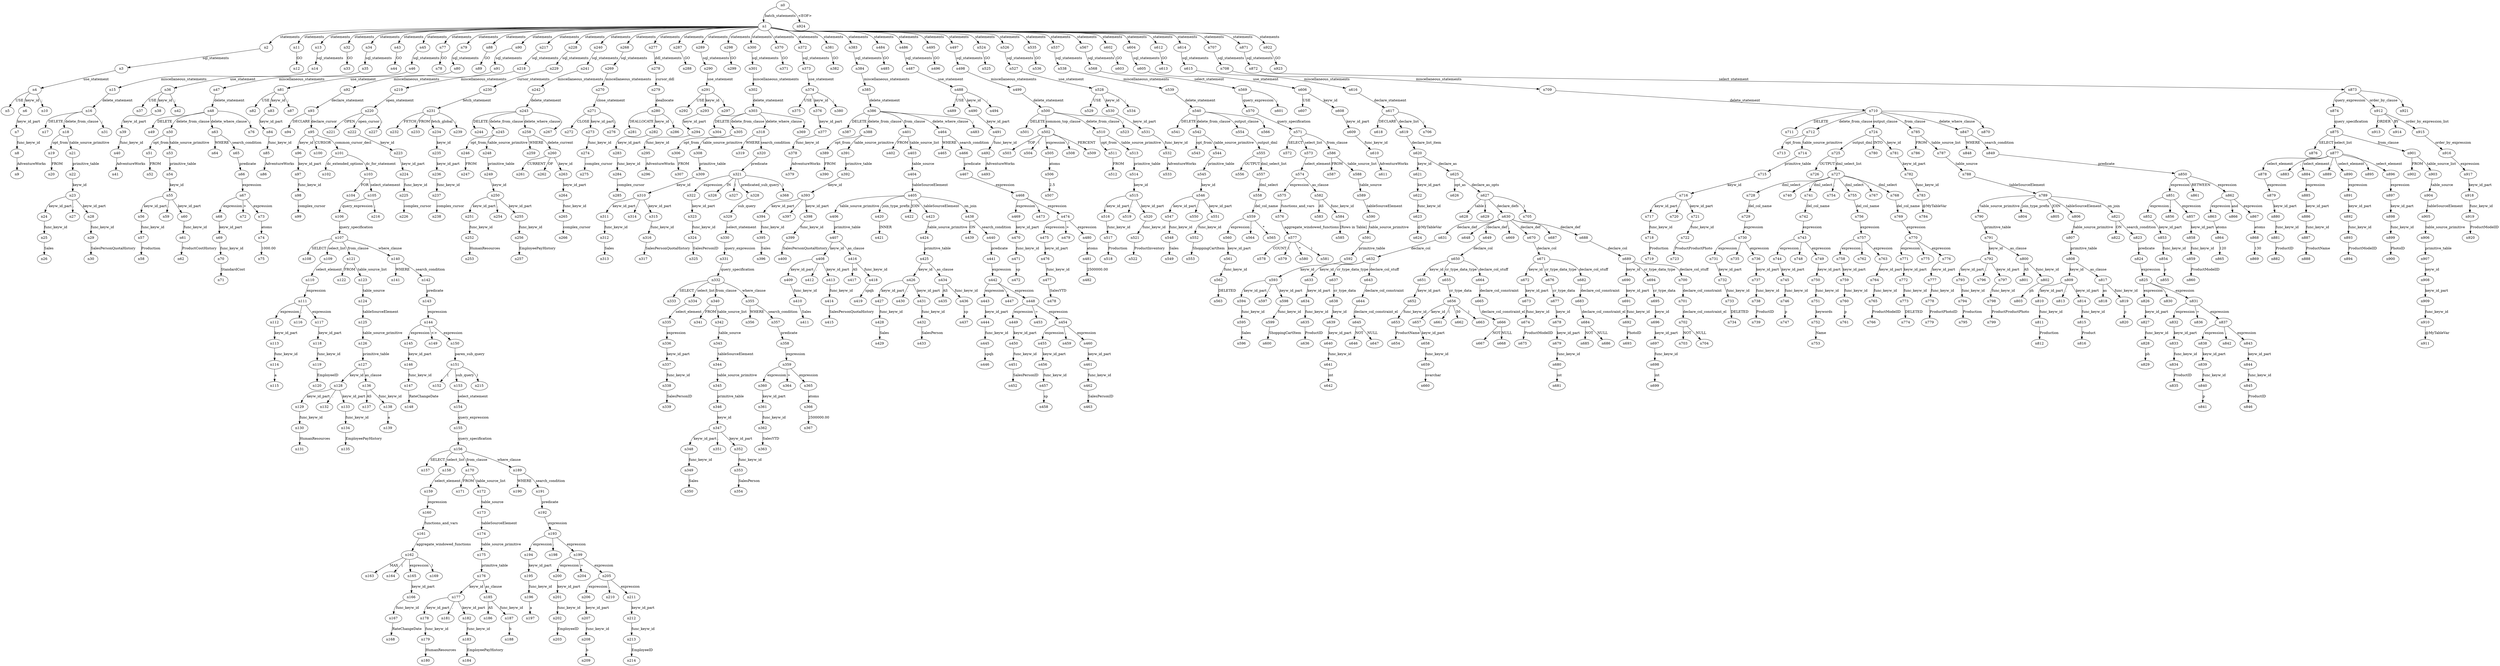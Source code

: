 digraph ParseTree {
  n0 -> n1 [label="batch_statements"];
  n1 -> n2 [label="statements"];
  n2 -> n3 [label="sql_statements"];
  n3 -> n4 [label="use_statement"];
  n4 -> n5 [label="USE"];
  n4 -> n6 [label="keyw_id"];
  n6 -> n7 [label="keyw_id_part"];
  n7 -> n8 [label="func_keyw_id"];
  n8 -> n9 [label="AdventureWorks"];
  n4 -> n10 [label=";"];
  n1 -> n11 [label="statements"];
  n11 -> n12 [label="GO"];
  n1 -> n13 [label="statements"];
  n13 -> n14 [label="sql_statements"];
  n14 -> n15 [label="miscellaneous_statements"];
  n15 -> n16 [label="delete_statement"];
  n16 -> n17 [label="DELETE"];
  n16 -> n18 [label="delete_from_clause"];
  n18 -> n19 [label="opt_from"];
  n19 -> n20 [label="FROM"];
  n18 -> n21 [label="table_source_primitive"];
  n21 -> n22 [label="primitive_table"];
  n22 -> n23 [label="keyw_id"];
  n23 -> n24 [label="keyw_id_part"];
  n24 -> n25 [label="func_keyw_id"];
  n25 -> n26 [label="Sales"];
  n23 -> n27 [label="."];
  n23 -> n28 [label="keyw_id_part"];
  n28 -> n29 [label="func_keyw_id"];
  n29 -> n30 [label="SalesPersonQuotaHistory"];
  n16 -> n31 [label=";"];
  n1 -> n32 [label="statements"];
  n32 -> n33 [label="GO"];
  n1 -> n34 [label="statements"];
  n34 -> n35 [label="sql_statements"];
  n35 -> n36 [label="use_statement"];
  n36 -> n37 [label="USE"];
  n36 -> n38 [label="keyw_id"];
  n38 -> n39 [label="keyw_id_part"];
  n39 -> n40 [label="func_keyw_id"];
  n40 -> n41 [label="AdventureWorks"];
  n36 -> n42 [label=";"];
  n1 -> n43 [label="statements"];
  n43 -> n44 [label="GO"];
  n1 -> n45 [label="statements"];
  n45 -> n46 [label="sql_statements"];
  n46 -> n47 [label="miscellaneous_statements"];
  n47 -> n48 [label="delete_statement"];
  n48 -> n49 [label="DELETE"];
  n48 -> n50 [label="delete_from_clause"];
  n50 -> n51 [label="opt_from"];
  n51 -> n52 [label="FROM"];
  n50 -> n53 [label="table_source_primitive"];
  n53 -> n54 [label="primitive_table"];
  n54 -> n55 [label="keyw_id"];
  n55 -> n56 [label="keyw_id_part"];
  n56 -> n57 [label="func_keyw_id"];
  n57 -> n58 [label="Production"];
  n55 -> n59 [label="."];
  n55 -> n60 [label="keyw_id_part"];
  n60 -> n61 [label="func_keyw_id"];
  n61 -> n62 [label="ProductCostHistory"];
  n48 -> n63 [label="delete_where_clause"];
  n63 -> n64 [label="WHERE"];
  n63 -> n65 [label="search_condition"];
  n65 -> n66 [label="predicate"];
  n66 -> n67 [label="expression"];
  n67 -> n68 [label="expression"];
  n68 -> n69 [label="keyw_id_part"];
  n69 -> n70 [label="func_keyw_id"];
  n70 -> n71 [label="StandardCost"];
  n67 -> n72 [label=">"];
  n67 -> n73 [label="expression"];
  n73 -> n74 [label="atoms"];
  n74 -> n75 [label="1000.00"];
  n48 -> n76 [label=";"];
  n1 -> n77 [label="statements"];
  n77 -> n78 [label="GO"];
  n1 -> n79 [label="statements"];
  n79 -> n80 [label="sql_statements"];
  n80 -> n81 [label="use_statement"];
  n81 -> n82 [label="USE"];
  n81 -> n83 [label="keyw_id"];
  n83 -> n84 [label="keyw_id_part"];
  n84 -> n85 [label="func_keyw_id"];
  n85 -> n86 [label="AdventureWorks"];
  n81 -> n87 [label=";"];
  n1 -> n88 [label="statements"];
  n88 -> n89 [label="GO"];
  n1 -> n90 [label="statements"];
  n90 -> n91 [label="sql_statements"];
  n91 -> n92 [label="miscellaneous_statements"];
  n92 -> n93 [label="declare_statement"];
  n93 -> n94 [label="DECLARE"];
  n93 -> n95 [label="declare_cursor"];
  n95 -> n96 [label="keyw_id"];
  n96 -> n97 [label="keyw_id_part"];
  n97 -> n98 [label="func_keyw_id"];
  n98 -> n99 [label="complex_cursor"];
  n95 -> n100 [label="CURSOR"];
  n95 -> n101 [label="common_cursor_decl"];
  n101 -> n102 [label="dc_extended_options"];
  n101 -> n103 [label="dc_for_statement"];
  n103 -> n104 [label="FOR"];
  n103 -> n105 [label="select_statement"];
  n105 -> n106 [label="query_expression"];
  n106 -> n107 [label="query_specification"];
  n107 -> n108 [label="SELECT"];
  n107 -> n109 [label="select_list"];
  n109 -> n110 [label="select_element"];
  n110 -> n111 [label="expression"];
  n111 -> n112 [label="expression"];
  n112 -> n113 [label="keyw_id_part"];
  n113 -> n114 [label="func_keyw_id"];
  n114 -> n115 [label="a"];
  n111 -> n116 [label="."];
  n111 -> n117 [label="expression"];
  n117 -> n118 [label="keyw_id_part"];
  n118 -> n119 [label="func_keyw_id"];
  n119 -> n120 [label="EmployeeID"];
  n107 -> n121 [label="from_clause"];
  n121 -> n122 [label="FROM"];
  n121 -> n123 [label="table_source_list"];
  n123 -> n124 [label="table_source"];
  n124 -> n125 [label="tableSourceElement"];
  n125 -> n126 [label="table_source_primitive"];
  n126 -> n127 [label="primitive_table"];
  n127 -> n128 [label="keyw_id"];
  n128 -> n129 [label="keyw_id_part"];
  n129 -> n130 [label="func_keyw_id"];
  n130 -> n131 [label="HumanResources"];
  n128 -> n132 [label="."];
  n128 -> n133 [label="keyw_id_part"];
  n133 -> n134 [label="func_keyw_id"];
  n134 -> n135 [label="EmployeePayHistory"];
  n127 -> n136 [label="as_clause"];
  n136 -> n137 [label="AS"];
  n136 -> n138 [label="func_keyw_id"];
  n138 -> n139 [label="a"];
  n107 -> n140 [label="where_clause"];
  n140 -> n141 [label="WHERE"];
  n140 -> n142 [label="search_condition"];
  n142 -> n143 [label="predicate"];
  n143 -> n144 [label="expression"];
  n144 -> n145 [label="expression"];
  n145 -> n146 [label="keyw_id_part"];
  n146 -> n147 [label="func_keyw_id"];
  n147 -> n148 [label="RateChangeDate"];
  n144 -> n149 [label="<>"];
  n144 -> n150 [label="expression"];
  n150 -> n151 [label="paren_sub_query"];
  n151 -> n152 [label="("];
  n151 -> n153 [label="sub_query"];
  n153 -> n154 [label="select_statement"];
  n154 -> n155 [label="query_expression"];
  n155 -> n156 [label="query_specification"];
  n156 -> n157 [label="SELECT"];
  n156 -> n158 [label="select_list"];
  n158 -> n159 [label="select_element"];
  n159 -> n160 [label="expression"];
  n160 -> n161 [label="functions_and_vars"];
  n161 -> n162 [label="aggregate_windowed_functions"];
  n162 -> n163 [label="MAX"];
  n162 -> n164 [label="("];
  n162 -> n165 [label="expression"];
  n165 -> n166 [label="keyw_id_part"];
  n166 -> n167 [label="func_keyw_id"];
  n167 -> n168 [label="RateChangeDate"];
  n162 -> n169 [label=")"];
  n156 -> n170 [label="from_clause"];
  n170 -> n171 [label="FROM"];
  n170 -> n172 [label="table_source_list"];
  n172 -> n173 [label="table_source"];
  n173 -> n174 [label="tableSourceElement"];
  n174 -> n175 [label="table_source_primitive"];
  n175 -> n176 [label="primitive_table"];
  n176 -> n177 [label="keyw_id"];
  n177 -> n178 [label="keyw_id_part"];
  n178 -> n179 [label="func_keyw_id"];
  n179 -> n180 [label="HumanResources"];
  n177 -> n181 [label="."];
  n177 -> n182 [label="keyw_id_part"];
  n182 -> n183 [label="func_keyw_id"];
  n183 -> n184 [label="EmployeePayHistory"];
  n176 -> n185 [label="as_clause"];
  n185 -> n186 [label="AS"];
  n185 -> n187 [label="func_keyw_id"];
  n187 -> n188 [label="b"];
  n156 -> n189 [label="where_clause"];
  n189 -> n190 [label="WHERE"];
  n189 -> n191 [label="search_condition"];
  n191 -> n192 [label="predicate"];
  n192 -> n193 [label="expression"];
  n193 -> n194 [label="expression"];
  n194 -> n195 [label="keyw_id_part"];
  n195 -> n196 [label="func_keyw_id"];
  n196 -> n197 [label="a"];
  n193 -> n198 [label="."];
  n193 -> n199 [label="expression"];
  n199 -> n200 [label="expression"];
  n200 -> n201 [label="keyw_id_part"];
  n201 -> n202 [label="func_keyw_id"];
  n202 -> n203 [label="EmployeeID"];
  n199 -> n204 [label="="];
  n199 -> n205 [label="expression"];
  n205 -> n206 [label="expression"];
  n206 -> n207 [label="keyw_id_part"];
  n207 -> n208 [label="func_keyw_id"];
  n208 -> n209 [label="b"];
  n205 -> n210 [label="."];
  n205 -> n211 [label="expression"];
  n211 -> n212 [label="keyw_id_part"];
  n212 -> n213 [label="func_keyw_id"];
  n213 -> n214 [label="EmployeeID"];
  n151 -> n215 [label=")"];
  n105 -> n216 [label=";"];
  n1 -> n217 [label="statements"];
  n217 -> n218 [label="sql_statements"];
  n218 -> n219 [label="miscellaneous_statements"];
  n219 -> n220 [label="open_statement"];
  n220 -> n221 [label="OPEN"];
  n220 -> n222 [label="open_cursor"];
  n222 -> n223 [label="keyw_id"];
  n223 -> n224 [label="keyw_id_part"];
  n224 -> n225 [label="func_keyw_id"];
  n225 -> n226 [label="complex_cursor"];
  n220 -> n227 [label=";"];
  n1 -> n228 [label="statements"];
  n228 -> n229 [label="sql_statements"];
  n229 -> n230 [label="cursor_statements"];
  n230 -> n231 [label="fetch_statement"];
  n231 -> n232 [label="FETCH"];
  n231 -> n233 [label="FROM"];
  n231 -> n234 [label="fetch_global"];
  n234 -> n235 [label="keyw_id"];
  n235 -> n236 [label="keyw_id_part"];
  n236 -> n237 [label="func_keyw_id"];
  n237 -> n238 [label="complex_cursor"];
  n231 -> n239 [label=";"];
  n1 -> n240 [label="statements"];
  n240 -> n241 [label="sql_statements"];
  n241 -> n242 [label="miscellaneous_statements"];
  n242 -> n243 [label="delete_statement"];
  n243 -> n244 [label="DELETE"];
  n243 -> n245 [label="delete_from_clause"];
  n245 -> n246 [label="opt_from"];
  n246 -> n247 [label="FROM"];
  n245 -> n248 [label="table_source_primitive"];
  n248 -> n249 [label="primitive_table"];
  n249 -> n250 [label="keyw_id"];
  n250 -> n251 [label="keyw_id_part"];
  n251 -> n252 [label="func_keyw_id"];
  n252 -> n253 [label="HumanResources"];
  n250 -> n254 [label="."];
  n250 -> n255 [label="keyw_id_part"];
  n255 -> n256 [label="func_keyw_id"];
  n256 -> n257 [label="EmployeePayHistory"];
  n243 -> n258 [label="delete_where_clause"];
  n258 -> n259 [label="WHERE"];
  n258 -> n260 [label="delete_current"];
  n260 -> n261 [label="CURRENT"];
  n260 -> n262 [label="OF"];
  n260 -> n263 [label="keyw_id"];
  n263 -> n264 [label="keyw_id_part"];
  n264 -> n265 [label="func_keyw_id"];
  n265 -> n266 [label="complex_cursor"];
  n243 -> n267 [label=";"];
  n1 -> n268 [label="statements"];
  n268 -> n269 [label="sql_statements"];
  n269 -> n270 [label="miscellaneous_statements"];
  n270 -> n271 [label="close_statement"];
  n271 -> n272 [label="CLOSE"];
  n271 -> n273 [label="keyw_id_part"];
  n273 -> n274 [label="func_keyw_id"];
  n274 -> n275 [label="complex_cursor"];
  n271 -> n276 [label=";"];
  n1 -> n277 [label="statements"];
  n277 -> n278 [label="ddl_statements"];
  n278 -> n279 [label="cursor_ddl"];
  n279 -> n280 [label="deallocate"];
  n280 -> n281 [label="DEALLOCATE"];
  n280 -> n282 [label="keyw_id"];
  n282 -> n283 [label="keyw_id_part"];
  n283 -> n284 [label="func_keyw_id"];
  n284 -> n285 [label="complex_cursor"];
  n280 -> n286 [label=";"];
  n1 -> n287 [label="statements"];
  n287 -> n288 [label="GO"];
  n1 -> n289 [label="statements"];
  n289 -> n290 [label="sql_statements"];
  n290 -> n291 [label="use_statement"];
  n291 -> n292 [label="USE"];
  n291 -> n293 [label="keyw_id"];
  n293 -> n294 [label="keyw_id_part"];
  n294 -> n295 [label="func_keyw_id"];
  n295 -> n296 [label="AdventureWorks"];
  n291 -> n297 [label=";"];
  n1 -> n298 [label="statements"];
  n298 -> n299 [label="GO"];
  n1 -> n300 [label="statements"];
  n300 -> n301 [label="sql_statements"];
  n301 -> n302 [label="miscellaneous_statements"];
  n302 -> n303 [label="delete_statement"];
  n303 -> n304 [label="DELETE"];
  n303 -> n305 [label="delete_from_clause"];
  n305 -> n306 [label="opt_from"];
  n306 -> n307 [label="FROM"];
  n305 -> n308 [label="table_source_primitive"];
  n308 -> n309 [label="primitive_table"];
  n309 -> n310 [label="keyw_id"];
  n310 -> n311 [label="keyw_id_part"];
  n311 -> n312 [label="func_keyw_id"];
  n312 -> n313 [label="Sales"];
  n310 -> n314 [label="."];
  n310 -> n315 [label="keyw_id_part"];
  n315 -> n316 [label="func_keyw_id"];
  n316 -> n317 [label="SalesPersonQuotaHistory"];
  n303 -> n318 [label="delete_where_clause"];
  n318 -> n319 [label="WHERE"];
  n318 -> n320 [label="search_condition"];
  n320 -> n321 [label="predicate"];
  n321 -> n322 [label="expression"];
  n322 -> n323 [label="keyw_id_part"];
  n323 -> n324 [label="func_keyw_id"];
  n324 -> n325 [label="SalesPersonID"];
  n321 -> n326 [label="IN"];
  n321 -> n327 [label="("];
  n321 -> n328 [label="predicated_sub_query"];
  n328 -> n329 [label="sub_query"];
  n329 -> n330 [label="select_statement"];
  n330 -> n331 [label="query_expression"];
  n331 -> n332 [label="query_specification"];
  n332 -> n333 [label="SELECT"];
  n332 -> n334 [label="select_list"];
  n334 -> n335 [label="select_element"];
  n335 -> n336 [label="expression"];
  n336 -> n337 [label="keyw_id_part"];
  n337 -> n338 [label="func_keyw_id"];
  n338 -> n339 [label="SalesPersonID"];
  n332 -> n340 [label="from_clause"];
  n340 -> n341 [label="FROM"];
  n340 -> n342 [label="table_source_list"];
  n342 -> n343 [label="table_source"];
  n343 -> n344 [label="tableSourceElement"];
  n344 -> n345 [label="table_source_primitive"];
  n345 -> n346 [label="primitive_table"];
  n346 -> n347 [label="keyw_id"];
  n347 -> n348 [label="keyw_id_part"];
  n348 -> n349 [label="func_keyw_id"];
  n349 -> n350 [label="Sales"];
  n347 -> n351 [label="."];
  n347 -> n352 [label="keyw_id_part"];
  n352 -> n353 [label="func_keyw_id"];
  n353 -> n354 [label="SalesPerson"];
  n332 -> n355 [label="where_clause"];
  n355 -> n356 [label="WHERE"];
  n355 -> n357 [label="search_condition"];
  n357 -> n358 [label="predicate"];
  n358 -> n359 [label="expression"];
  n359 -> n360 [label="expression"];
  n360 -> n361 [label="keyw_id_part"];
  n361 -> n362 [label="func_keyw_id"];
  n362 -> n363 [label="SalesYTD"];
  n359 -> n364 [label=">"];
  n359 -> n365 [label="expression"];
  n365 -> n366 [label="atoms"];
  n366 -> n367 [label="2500000.00"];
  n321 -> n368 [label=")"];
  n303 -> n369 [label=";"];
  n1 -> n370 [label="statements"];
  n370 -> n371 [label="GO"];
  n1 -> n372 [label="statements"];
  n372 -> n373 [label="sql_statements"];
  n373 -> n374 [label="use_statement"];
  n374 -> n375 [label="USE"];
  n374 -> n376 [label="keyw_id"];
  n376 -> n377 [label="keyw_id_part"];
  n377 -> n378 [label="func_keyw_id"];
  n378 -> n379 [label="AdventureWorks"];
  n374 -> n380 [label=";"];
  n1 -> n381 [label="statements"];
  n381 -> n382 [label="GO"];
  n1 -> n383 [label="statements"];
  n383 -> n384 [label="sql_statements"];
  n384 -> n385 [label="miscellaneous_statements"];
  n385 -> n386 [label="delete_statement"];
  n386 -> n387 [label="DELETE"];
  n386 -> n388 [label="delete_from_clause"];
  n388 -> n389 [label="opt_from"];
  n389 -> n390 [label="FROM"];
  n388 -> n391 [label="table_source_primitive"];
  n391 -> n392 [label="primitive_table"];
  n392 -> n393 [label="keyw_id"];
  n393 -> n394 [label="keyw_id_part"];
  n394 -> n395 [label="func_keyw_id"];
  n395 -> n396 [label="Sales"];
  n393 -> n397 [label="."];
  n393 -> n398 [label="keyw_id_part"];
  n398 -> n399 [label="func_keyw_id"];
  n399 -> n400 [label="SalesPersonQuotaHistory"];
  n386 -> n401 [label="from_clause"];
  n401 -> n402 [label="FROM"];
  n401 -> n403 [label="table_source_list"];
  n403 -> n404 [label="table_source"];
  n404 -> n405 [label="tableSourceElement"];
  n405 -> n406 [label="table_source_primitive"];
  n406 -> n407 [label="primitive_table"];
  n407 -> n408 [label="keyw_id"];
  n408 -> n409 [label="keyw_id_part"];
  n409 -> n410 [label="func_keyw_id"];
  n410 -> n411 [label="Sales"];
  n408 -> n412 [label="."];
  n408 -> n413 [label="keyw_id_part"];
  n413 -> n414 [label="func_keyw_id"];
  n414 -> n415 [label="SalesPersonQuotaHistory"];
  n407 -> n416 [label="as_clause"];
  n416 -> n417 [label="AS"];
  n416 -> n418 [label="func_keyw_id"];
  n418 -> n419 [label="spqh"];
  n405 -> n420 [label="join_type_prefix"];
  n420 -> n421 [label="INNER"];
  n405 -> n422 [label="JOIN"];
  n405 -> n423 [label="tableSourceElement"];
  n423 -> n424 [label="table_source_primitive"];
  n424 -> n425 [label="primitive_table"];
  n425 -> n426 [label="keyw_id"];
  n426 -> n427 [label="keyw_id_part"];
  n427 -> n428 [label="func_keyw_id"];
  n428 -> n429 [label="Sales"];
  n426 -> n430 [label="."];
  n426 -> n431 [label="keyw_id_part"];
  n431 -> n432 [label="func_keyw_id"];
  n432 -> n433 [label="SalesPerson"];
  n425 -> n434 [label="as_clause"];
  n434 -> n435 [label="AS"];
  n434 -> n436 [label="func_keyw_id"];
  n436 -> n437 [label="sp"];
  n405 -> n438 [label="on_join"];
  n438 -> n439 [label="ON"];
  n438 -> n440 [label="search_condition"];
  n440 -> n441 [label="predicate"];
  n441 -> n442 [label="expression"];
  n442 -> n443 [label="expression"];
  n443 -> n444 [label="keyw_id_part"];
  n444 -> n445 [label="func_keyw_id"];
  n445 -> n446 [label="spqh"];
  n442 -> n447 [label="."];
  n442 -> n448 [label="expression"];
  n448 -> n449 [label="expression"];
  n449 -> n450 [label="keyw_id_part"];
  n450 -> n451 [label="func_keyw_id"];
  n451 -> n452 [label="SalesPersonID"];
  n448 -> n453 [label="="];
  n448 -> n454 [label="expression"];
  n454 -> n455 [label="expression"];
  n455 -> n456 [label="keyw_id_part"];
  n456 -> n457 [label="func_keyw_id"];
  n457 -> n458 [label="sp"];
  n454 -> n459 [label="."];
  n454 -> n460 [label="expression"];
  n460 -> n461 [label="keyw_id_part"];
  n461 -> n462 [label="func_keyw_id"];
  n462 -> n463 [label="SalesPersonID"];
  n386 -> n464 [label="delete_where_clause"];
  n464 -> n465 [label="WHERE"];
  n464 -> n466 [label="search_condition"];
  n466 -> n467 [label="predicate"];
  n467 -> n468 [label="expression"];
  n468 -> n469 [label="expression"];
  n469 -> n470 [label="keyw_id_part"];
  n470 -> n471 [label="func_keyw_id"];
  n471 -> n472 [label="sp"];
  n468 -> n473 [label="."];
  n468 -> n474 [label="expression"];
  n474 -> n475 [label="expression"];
  n475 -> n476 [label="keyw_id_part"];
  n476 -> n477 [label="func_keyw_id"];
  n477 -> n478 [label="SalesYTD"];
  n474 -> n479 [label=">"];
  n474 -> n480 [label="expression"];
  n480 -> n481 [label="atoms"];
  n481 -> n482 [label="2500000.00"];
  n386 -> n483 [label=";"];
  n1 -> n484 [label="statements"];
  n484 -> n485 [label="GO"];
  n1 -> n486 [label="statements"];
  n486 -> n487 [label="sql_statements"];
  n487 -> n488 [label="use_statement"];
  n488 -> n489 [label="USE"];
  n488 -> n490 [label="keyw_id"];
  n490 -> n491 [label="keyw_id_part"];
  n491 -> n492 [label="func_keyw_id"];
  n492 -> n493 [label="AdventureWorks"];
  n488 -> n494 [label=";"];
  n1 -> n495 [label="statements"];
  n495 -> n496 [label="GO"];
  n1 -> n497 [label="statements"];
  n497 -> n498 [label="sql_statements"];
  n498 -> n499 [label="miscellaneous_statements"];
  n499 -> n500 [label="delete_statement"];
  n500 -> n501 [label="DELETE"];
  n500 -> n502 [label="common_top_clause"];
  n502 -> n503 [label="TOP"];
  n502 -> n504 [label="("];
  n502 -> n505 [label="expression"];
  n505 -> n506 [label="atoms"];
  n506 -> n507 [label="2.5"];
  n502 -> n508 [label=")"];
  n502 -> n509 [label="PERCENT"];
  n500 -> n510 [label="delete_from_clause"];
  n510 -> n511 [label="opt_from"];
  n511 -> n512 [label="FROM"];
  n510 -> n513 [label="table_source_primitive"];
  n513 -> n514 [label="primitive_table"];
  n514 -> n515 [label="keyw_id"];
  n515 -> n516 [label="keyw_id_part"];
  n516 -> n517 [label="func_keyw_id"];
  n517 -> n518 [label="Production"];
  n515 -> n519 [label="."];
  n515 -> n520 [label="keyw_id_part"];
  n520 -> n521 [label="func_keyw_id"];
  n521 -> n522 [label="ProductInventory"];
  n500 -> n523 [label=";"];
  n1 -> n524 [label="statements"];
  n524 -> n525 [label="GO"];
  n1 -> n526 [label="statements"];
  n526 -> n527 [label="sql_statements"];
  n527 -> n528 [label="use_statement"];
  n528 -> n529 [label="USE"];
  n528 -> n530 [label="keyw_id"];
  n530 -> n531 [label="keyw_id_part"];
  n531 -> n532 [label="func_keyw_id"];
  n532 -> n533 [label="AdventureWorks"];
  n528 -> n534 [label=";"];
  n1 -> n535 [label="statements"];
  n535 -> n536 [label="GO"];
  n1 -> n537 [label="statements"];
  n537 -> n538 [label="sql_statements"];
  n538 -> n539 [label="miscellaneous_statements"];
  n539 -> n540 [label="delete_statement"];
  n540 -> n541 [label="DELETE"];
  n540 -> n542 [label="delete_from_clause"];
  n542 -> n543 [label="opt_from"];
  n542 -> n544 [label="table_source_primitive"];
  n544 -> n545 [label="primitive_table"];
  n545 -> n546 [label="keyw_id"];
  n546 -> n547 [label="keyw_id_part"];
  n547 -> n548 [label="func_keyw_id"];
  n548 -> n549 [label="Sales"];
  n546 -> n550 [label="."];
  n546 -> n551 [label="keyw_id_part"];
  n551 -> n552 [label="func_keyw_id"];
  n552 -> n553 [label="ShoppingCartItem"];
  n540 -> n554 [label="output_clause"];
  n554 -> n555 [label="output_dml"];
  n555 -> n556 [label="OUTPUT"];
  n555 -> n557 [label="dml_select_list"];
  n557 -> n558 [label="dml_select"];
  n558 -> n559 [label="del_col_name"];
  n559 -> n560 [label="expression"];
  n560 -> n561 [label="keyw_id_part"];
  n561 -> n562 [label="func_keyw_id"];
  n562 -> n563 [label="DELETED"];
  n559 -> n564 [label="."];
  n559 -> n565 [label="*"];
  n540 -> n566 [label=";"];
  n1 -> n567 [label="statements"];
  n567 -> n568 [label="sql_statements"];
  n568 -> n569 [label="select_statement"];
  n569 -> n570 [label="query_expression"];
  n570 -> n571 [label="query_specification"];
  n571 -> n572 [label="SELECT"];
  n571 -> n573 [label="select_list"];
  n573 -> n574 [label="select_element"];
  n574 -> n575 [label="expression"];
  n575 -> n576 [label="functions_and_vars"];
  n576 -> n577 [label="aggregate_windowed_functions"];
  n577 -> n578 [label="COUNT"];
  n577 -> n579 [label="("];
  n577 -> n580 [label="*"];
  n577 -> n581 [label=")"];
  n574 -> n582 [label="as_clause"];
  n582 -> n583 [label="AS"];
  n582 -> n584 [label="func_keyw_id"];
  n584 -> n585 [label="[Rows in Table]"];
  n571 -> n586 [label="from_clause"];
  n586 -> n587 [label="FROM"];
  n586 -> n588 [label="table_source_list"];
  n588 -> n589 [label="table_source"];
  n589 -> n590 [label="tableSourceElement"];
  n590 -> n591 [label="table_source_primitive"];
  n591 -> n592 [label="primitive_table"];
  n592 -> n593 [label="keyw_id"];
  n593 -> n594 [label="keyw_id_part"];
  n594 -> n595 [label="func_keyw_id"];
  n595 -> n596 [label="Sales"];
  n593 -> n597 [label="."];
  n593 -> n598 [label="keyw_id_part"];
  n598 -> n599 [label="func_keyw_id"];
  n599 -> n600 [label="ShoppingCartItem"];
  n569 -> n601 [label=";"];
  n1 -> n602 [label="statements"];
  n602 -> n603 [label="GO"];
  n1 -> n604 [label="statements"];
  n604 -> n605 [label="sql_statements"];
  n605 -> n606 [label="use_statement"];
  n606 -> n607 [label="USE"];
  n606 -> n608 [label="keyw_id"];
  n608 -> n609 [label="keyw_id_part"];
  n609 -> n610 [label="func_keyw_id"];
  n610 -> n611 [label="AdventureWorks"];
  n1 -> n612 [label="statements"];
  n612 -> n613 [label="GO"];
  n1 -> n614 [label="statements"];
  n614 -> n615 [label="sql_statements"];
  n615 -> n616 [label="miscellaneous_statements"];
  n616 -> n617 [label="declare_statement"];
  n617 -> n618 [label="DECLARE"];
  n617 -> n619 [label="declare_list"];
  n619 -> n620 [label="declare_list_item"];
  n620 -> n621 [label="keyw_id"];
  n621 -> n622 [label="keyw_id_part"];
  n622 -> n623 [label="func_keyw_id"];
  n623 -> n624 [label="@MyTableVar"];
  n620 -> n625 [label="declare_as"];
  n625 -> n626 [label="opt_as"];
  n625 -> n627 [label="declare_as_opts"];
  n627 -> n628 [label="table"];
  n627 -> n629 [label="("];
  n627 -> n630 [label="declare_defs"];
  n630 -> n631 [label="declare_def"];
  n631 -> n632 [label="declare_col"];
  n632 -> n633 [label="keyw_id"];
  n633 -> n634 [label="keyw_id_part"];
  n634 -> n635 [label="func_keyw_id"];
  n635 -> n636 [label="ProductID"];
  n632 -> n637 [label="cr_type_data_type"];
  n637 -> n638 [label="cr_type_data"];
  n638 -> n639 [label="keyw_id"];
  n639 -> n640 [label="keyw_id_part"];
  n640 -> n641 [label="func_keyw_id"];
  n641 -> n642 [label="int"];
  n632 -> n643 [label="declare_col_stuff"];
  n643 -> n644 [label="declare_col_constraint"];
  n644 -> n645 [label="declare_col_constraint_el"];
  n645 -> n646 [label="NOT"];
  n645 -> n647 [label="NULL"];
  n630 -> n648 [label=","];
  n630 -> n649 [label="declare_def"];
  n649 -> n650 [label="declare_col"];
  n650 -> n651 [label="keyw_id"];
  n651 -> n652 [label="keyw_id_part"];
  n652 -> n653 [label="func_keyw_id"];
  n653 -> n654 [label="ProductName"];
  n650 -> n655 [label="cr_type_data_type"];
  n655 -> n656 [label="cr_type_data"];
  n656 -> n657 [label="keyw_id"];
  n657 -> n658 [label="keyw_id_part"];
  n658 -> n659 [label="func_keyw_id"];
  n659 -> n660 [label="nvarchar"];
  n656 -> n661 [label="("];
  n656 -> n662 [label="50"];
  n656 -> n663 [label=")"];
  n650 -> n664 [label="declare_col_stuff"];
  n664 -> n665 [label="declare_col_constraint"];
  n665 -> n666 [label="declare_col_constraint_el"];
  n666 -> n667 [label="NOT"];
  n666 -> n668 [label="NULL"];
  n630 -> n669 [label=","];
  n630 -> n670 [label="declare_def"];
  n670 -> n671 [label="declare_col"];
  n671 -> n672 [label="keyw_id"];
  n672 -> n673 [label="keyw_id_part"];
  n673 -> n674 [label="func_keyw_id"];
  n674 -> n675 [label="ProductModelID"];
  n671 -> n676 [label="cr_type_data_type"];
  n676 -> n677 [label="cr_type_data"];
  n677 -> n678 [label="keyw_id"];
  n678 -> n679 [label="keyw_id_part"];
  n679 -> n680 [label="func_keyw_id"];
  n680 -> n681 [label="int"];
  n671 -> n682 [label="declare_col_stuff"];
  n682 -> n683 [label="declare_col_constraint"];
  n683 -> n684 [label="declare_col_constraint_el"];
  n684 -> n685 [label="NOT"];
  n684 -> n686 [label="NULL"];
  n630 -> n687 [label=","];
  n630 -> n688 [label="declare_def"];
  n688 -> n689 [label="declare_col"];
  n689 -> n690 [label="keyw_id"];
  n690 -> n691 [label="keyw_id_part"];
  n691 -> n692 [label="func_keyw_id"];
  n692 -> n693 [label="PhotoID"];
  n689 -> n694 [label="cr_type_data_type"];
  n694 -> n695 [label="cr_type_data"];
  n695 -> n696 [label="keyw_id"];
  n696 -> n697 [label="keyw_id_part"];
  n697 -> n698 [label="func_keyw_id"];
  n698 -> n699 [label="int"];
  n689 -> n700 [label="declare_col_stuff"];
  n700 -> n701 [label="declare_col_constraint"];
  n701 -> n702 [label="declare_col_constraint_el"];
  n702 -> n703 [label="NOT"];
  n702 -> n704 [label="NULL"];
  n627 -> n705 [label=")"];
  n617 -> n706 [label=";"];
  n1 -> n707 [label="statements"];
  n707 -> n708 [label="sql_statements"];
  n708 -> n709 [label="miscellaneous_statements"];
  n709 -> n710 [label="delete_statement"];
  n710 -> n711 [label="DELETE"];
  n710 -> n712 [label="delete_from_clause"];
  n712 -> n713 [label="opt_from"];
  n712 -> n714 [label="table_source_primitive"];
  n714 -> n715 [label="primitive_table"];
  n715 -> n716 [label="keyw_id"];
  n716 -> n717 [label="keyw_id_part"];
  n717 -> n718 [label="func_keyw_id"];
  n718 -> n719 [label="Production"];
  n716 -> n720 [label="."];
  n716 -> n721 [label="keyw_id_part"];
  n721 -> n722 [label="func_keyw_id"];
  n722 -> n723 [label="ProductProductPhoto"];
  n710 -> n724 [label="output_clause"];
  n724 -> n725 [label="output_dml"];
  n725 -> n726 [label="OUTPUT"];
  n725 -> n727 [label="dml_select_list"];
  n727 -> n728 [label="dml_select"];
  n728 -> n729 [label="del_col_name"];
  n729 -> n730 [label="expression"];
  n730 -> n731 [label="expression"];
  n731 -> n732 [label="keyw_id_part"];
  n732 -> n733 [label="func_keyw_id"];
  n733 -> n734 [label="DELETED"];
  n730 -> n735 [label="."];
  n730 -> n736 [label="expression"];
  n736 -> n737 [label="keyw_id_part"];
  n737 -> n738 [label="func_keyw_id"];
  n738 -> n739 [label="ProductID"];
  n727 -> n740 [label=","];
  n727 -> n741 [label="dml_select"];
  n741 -> n742 [label="del_col_name"];
  n742 -> n743 [label="expression"];
  n743 -> n744 [label="expression"];
  n744 -> n745 [label="keyw_id_part"];
  n745 -> n746 [label="func_keyw_id"];
  n746 -> n747 [label="p"];
  n743 -> n748 [label="."];
  n743 -> n749 [label="expression"];
  n749 -> n750 [label="keyw_id_part"];
  n750 -> n751 [label="func_keyw_id"];
  n751 -> n752 [label="keywords"];
  n752 -> n753 [label="Name"];
  n727 -> n754 [label=","];
  n727 -> n755 [label="dml_select"];
  n755 -> n756 [label="del_col_name"];
  n756 -> n757 [label="expression"];
  n757 -> n758 [label="expression"];
  n758 -> n759 [label="keyw_id_part"];
  n759 -> n760 [label="func_keyw_id"];
  n760 -> n761 [label="p"];
  n757 -> n762 [label="."];
  n757 -> n763 [label="expression"];
  n763 -> n764 [label="keyw_id_part"];
  n764 -> n765 [label="func_keyw_id"];
  n765 -> n766 [label="ProductModelID"];
  n727 -> n767 [label=","];
  n727 -> n768 [label="dml_select"];
  n768 -> n769 [label="del_col_name"];
  n769 -> n770 [label="expression"];
  n770 -> n771 [label="expression"];
  n771 -> n772 [label="keyw_id_part"];
  n772 -> n773 [label="func_keyw_id"];
  n773 -> n774 [label="DELETED"];
  n770 -> n775 [label="."];
  n770 -> n776 [label="expression"];
  n776 -> n777 [label="keyw_id_part"];
  n777 -> n778 [label="func_keyw_id"];
  n778 -> n779 [label="ProductPhotoID"];
  n724 -> n780 [label="INTO"];
  n724 -> n781 [label="keyw_id"];
  n781 -> n782 [label="keyw_id_part"];
  n782 -> n783 [label="func_keyw_id"];
  n783 -> n784 [label="@MyTableVar"];
  n710 -> n785 [label="from_clause"];
  n785 -> n786 [label="FROM"];
  n785 -> n787 [label="table_source_list"];
  n787 -> n788 [label="table_source"];
  n788 -> n789 [label="tableSourceElement"];
  n789 -> n790 [label="table_source_primitive"];
  n790 -> n791 [label="primitive_table"];
  n791 -> n792 [label="keyw_id"];
  n792 -> n793 [label="keyw_id_part"];
  n793 -> n794 [label="func_keyw_id"];
  n794 -> n795 [label="Production"];
  n792 -> n796 [label="."];
  n792 -> n797 [label="keyw_id_part"];
  n797 -> n798 [label="func_keyw_id"];
  n798 -> n799 [label="ProductProductPhoto"];
  n791 -> n800 [label="as_clause"];
  n800 -> n801 [label="AS"];
  n800 -> n802 [label="func_keyw_id"];
  n802 -> n803 [label="ph"];
  n789 -> n804 [label="join_type_prefix"];
  n789 -> n805 [label="JOIN"];
  n789 -> n806 [label="tableSourceElement"];
  n806 -> n807 [label="table_source_primitive"];
  n807 -> n808 [label="primitive_table"];
  n808 -> n809 [label="keyw_id"];
  n809 -> n810 [label="keyw_id_part"];
  n810 -> n811 [label="func_keyw_id"];
  n811 -> n812 [label="Production"];
  n809 -> n813 [label="."];
  n809 -> n814 [label="keyw_id_part"];
  n814 -> n815 [label="func_keyw_id"];
  n815 -> n816 [label="Product"];
  n808 -> n817 [label="as_clause"];
  n817 -> n818 [label="as"];
  n817 -> n819 [label="func_keyw_id"];
  n819 -> n820 [label="p"];
  n789 -> n821 [label="on_join"];
  n821 -> n822 [label="ON"];
  n821 -> n823 [label="search_condition"];
  n823 -> n824 [label="predicate"];
  n824 -> n825 [label="expression"];
  n825 -> n826 [label="expression"];
  n826 -> n827 [label="keyw_id_part"];
  n827 -> n828 [label="func_keyw_id"];
  n828 -> n829 [label="ph"];
  n825 -> n830 [label="."];
  n825 -> n831 [label="expression"];
  n831 -> n832 [label="expression"];
  n832 -> n833 [label="keyw_id_part"];
  n833 -> n834 [label="func_keyw_id"];
  n834 -> n835 [label="ProductID"];
  n831 -> n836 [label="="];
  n831 -> n837 [label="expression"];
  n837 -> n838 [label="expression"];
  n838 -> n839 [label="keyw_id_part"];
  n839 -> n840 [label="func_keyw_id"];
  n840 -> n841 [label="p"];
  n837 -> n842 [label="."];
  n837 -> n843 [label="expression"];
  n843 -> n844 [label="keyw_id_part"];
  n844 -> n845 [label="func_keyw_id"];
  n845 -> n846 [label="ProductID"];
  n710 -> n847 [label="delete_where_clause"];
  n847 -> n848 [label="WHERE"];
  n847 -> n849 [label="search_condition"];
  n849 -> n850 [label="predicate"];
  n850 -> n851 [label="expression"];
  n851 -> n852 [label="expression"];
  n852 -> n853 [label="keyw_id_part"];
  n853 -> n854 [label="func_keyw_id"];
  n854 -> n855 [label="p"];
  n851 -> n856 [label="."];
  n851 -> n857 [label="expression"];
  n857 -> n858 [label="keyw_id_part"];
  n858 -> n859 [label="func_keyw_id"];
  n859 -> n860 [label="ProductModelID"];
  n850 -> n861 [label="BETWEEN"];
  n850 -> n862 [label="expression"];
  n862 -> n863 [label="expression"];
  n863 -> n864 [label="atoms"];
  n864 -> n865 [label="120"];
  n862 -> n866 [label="and"];
  n862 -> n867 [label="expression"];
  n867 -> n868 [label="atoms"];
  n868 -> n869 [label="130"];
  n710 -> n870 [label=";"];
  n1 -> n871 [label="statements"];
  n871 -> n872 [label="sql_statements"];
  n872 -> n873 [label="select_statement"];
  n873 -> n874 [label="query_expression"];
  n874 -> n875 [label="query_specification"];
  n875 -> n876 [label="SELECT"];
  n875 -> n877 [label="select_list"];
  n877 -> n878 [label="select_element"];
  n878 -> n879 [label="expression"];
  n879 -> n880 [label="keyw_id_part"];
  n880 -> n881 [label="func_keyw_id"];
  n881 -> n882 [label="ProductID"];
  n877 -> n883 [label=","];
  n877 -> n884 [label="select_element"];
  n884 -> n885 [label="expression"];
  n885 -> n886 [label="keyw_id_part"];
  n886 -> n887 [label="func_keyw_id"];
  n887 -> n888 [label="ProductName"];
  n877 -> n889 [label=","];
  n877 -> n890 [label="select_element"];
  n890 -> n891 [label="expression"];
  n891 -> n892 [label="keyw_id_part"];
  n892 -> n893 [label="func_keyw_id"];
  n893 -> n894 [label="ProductModelID"];
  n877 -> n895 [label=","];
  n877 -> n896 [label="select_element"];
  n896 -> n897 [label="expression"];
  n897 -> n898 [label="keyw_id_part"];
  n898 -> n899 [label="func_keyw_id"];
  n899 -> n900 [label="PhotoID"];
  n875 -> n901 [label="from_clause"];
  n901 -> n902 [label="FROM"];
  n901 -> n903 [label="table_source_list"];
  n903 -> n904 [label="table_source"];
  n904 -> n905 [label="tableSourceElement"];
  n905 -> n906 [label="table_source_primitive"];
  n906 -> n907 [label="primitive_table"];
  n907 -> n908 [label="keyw_id"];
  n908 -> n909 [label="keyw_id_part"];
  n909 -> n910 [label="func_keyw_id"];
  n910 -> n911 [label="@MyTableVar"];
  n873 -> n912 [label="order_by_clause"];
  n912 -> n913 [label="ORDER"];
  n912 -> n914 [label="BY"];
  n912 -> n915 [label="order_by_expression_list"];
  n915 -> n916 [label="order_by_expression"];
  n916 -> n917 [label="expression"];
  n917 -> n918 [label="keyw_id_part"];
  n918 -> n919 [label="func_keyw_id"];
  n919 -> n920 [label="ProductModelID"];
  n873 -> n921 [label=";"];
  n1 -> n922 [label="statements"];
  n922 -> n923 [label="GO"];
  n0 -> n924 [label="<EOF>"];
}